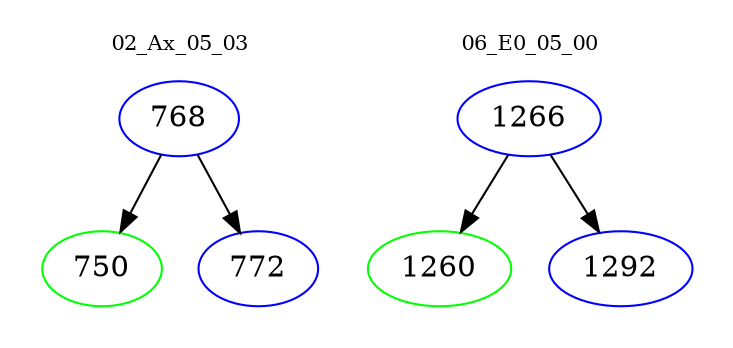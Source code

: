 digraph{
subgraph cluster_0 {
color = white
label = "02_Ax_05_03";
fontsize=10;
T0_768 [label="768", color="blue"]
T0_768 -> T0_750 [color="black"]
T0_750 [label="750", color="green"]
T0_768 -> T0_772 [color="black"]
T0_772 [label="772", color="blue"]
}
subgraph cluster_1 {
color = white
label = "06_E0_05_00";
fontsize=10;
T1_1266 [label="1266", color="blue"]
T1_1266 -> T1_1260 [color="black"]
T1_1260 [label="1260", color="green"]
T1_1266 -> T1_1292 [color="black"]
T1_1292 [label="1292", color="blue"]
}
}
